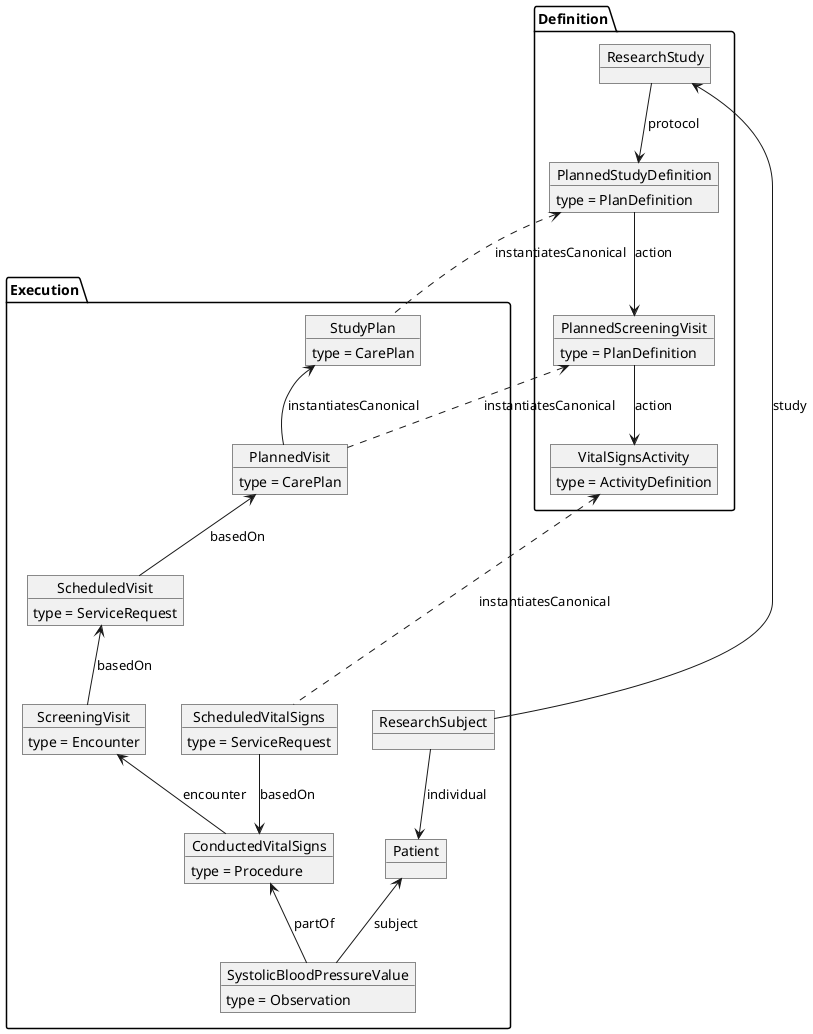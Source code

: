 @startuml "implementation-plan-def"


package "Definition" {
    object ResearchStudy 
    object PlannedStudyDefinition{
        type = PlanDefinition
    }
    object PlannedScreeningVisit {
        type = PlanDefinition
    }
    object VitalSignsActivity {
        type = ActivityDefinition
    }

    ResearchStudy --> PlannedStudyDefinition : protocol
    PlannedStudyDefinition --> PlannedScreeningVisit : action
    PlannedScreeningVisit --> VitalSignsActivity : action
}

package "Execution" {
    object Patient
    object ResearchSubject

    object StudyPlan {
        type = CarePlan
    }

    object PlannedVisit {
        type = CarePlan
    }

    object ScheduledVisit {
        type = ServiceRequest
    }

    object ScreeningVisit {
        type = Encounter
    } 

    object ScheduledVitalSigns {
        type = ServiceRequest
    }

    object ConductedVitalSigns {
        type = Procedure       
    }

    object SystolicBloodPressureValue {
        type = Observation
    }

    ResearchSubject --> ResearchStudy : study
    ResearchSubject --> Patient : individual
    StudyPlan <-- PlannedVisit : instantiatesCanonical
    PlannedVisit <-- ScheduledVisit : basedOn
    ScheduledVisit <-- ScreeningVisit : basedOn
    ScreeningVisit <-- ConductedVitalSigns : encounter
    ScheduledVitalSigns --> ConductedVitalSigns : basedOn
    ConductedVitalSigns <-- SystolicBloodPressureValue : partOf
    Patient <-- SystolicBloodPressureValue : subject
}

PlannedStudyDefinition <.. StudyPlan : instantiatesCanonical 
PlannedScreeningVisit <.. PlannedVisit: instantiatesCanonical
VitalSignsActivity <.. ScheduledVitalSigns : instantiatesCanonical

@enduml